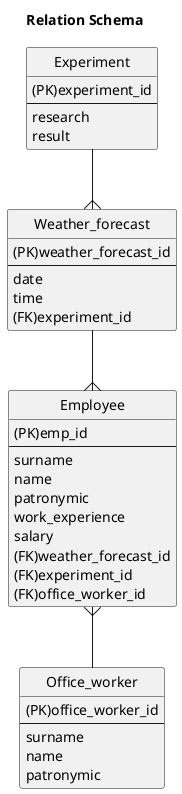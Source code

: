 @startuml
title Relation Schema
hide circle
entity "Employee" as emp {
  (PK)emp_id
  --
  surname
  name
  patronymic
  work_experience
  salary
  (FK)weather_forecast_id
  (FK)experiment_id
  (FK)office_worker_id
}

entity "Weather_forecast" as wf {
  (PK)weather_forecast_id
  --
  date
  time
  (FK)experiment_id
}

entity "Experiment" as exnt {
  (PK)experiment_id
  --
  research
  result
}

entity "Office_worker" as ow {
  (PK)office_worker_id
  --
  surname
  name
  patronymic
}

wf --{ emp
exnt --{ wf
emp }-- ow

@enduml
